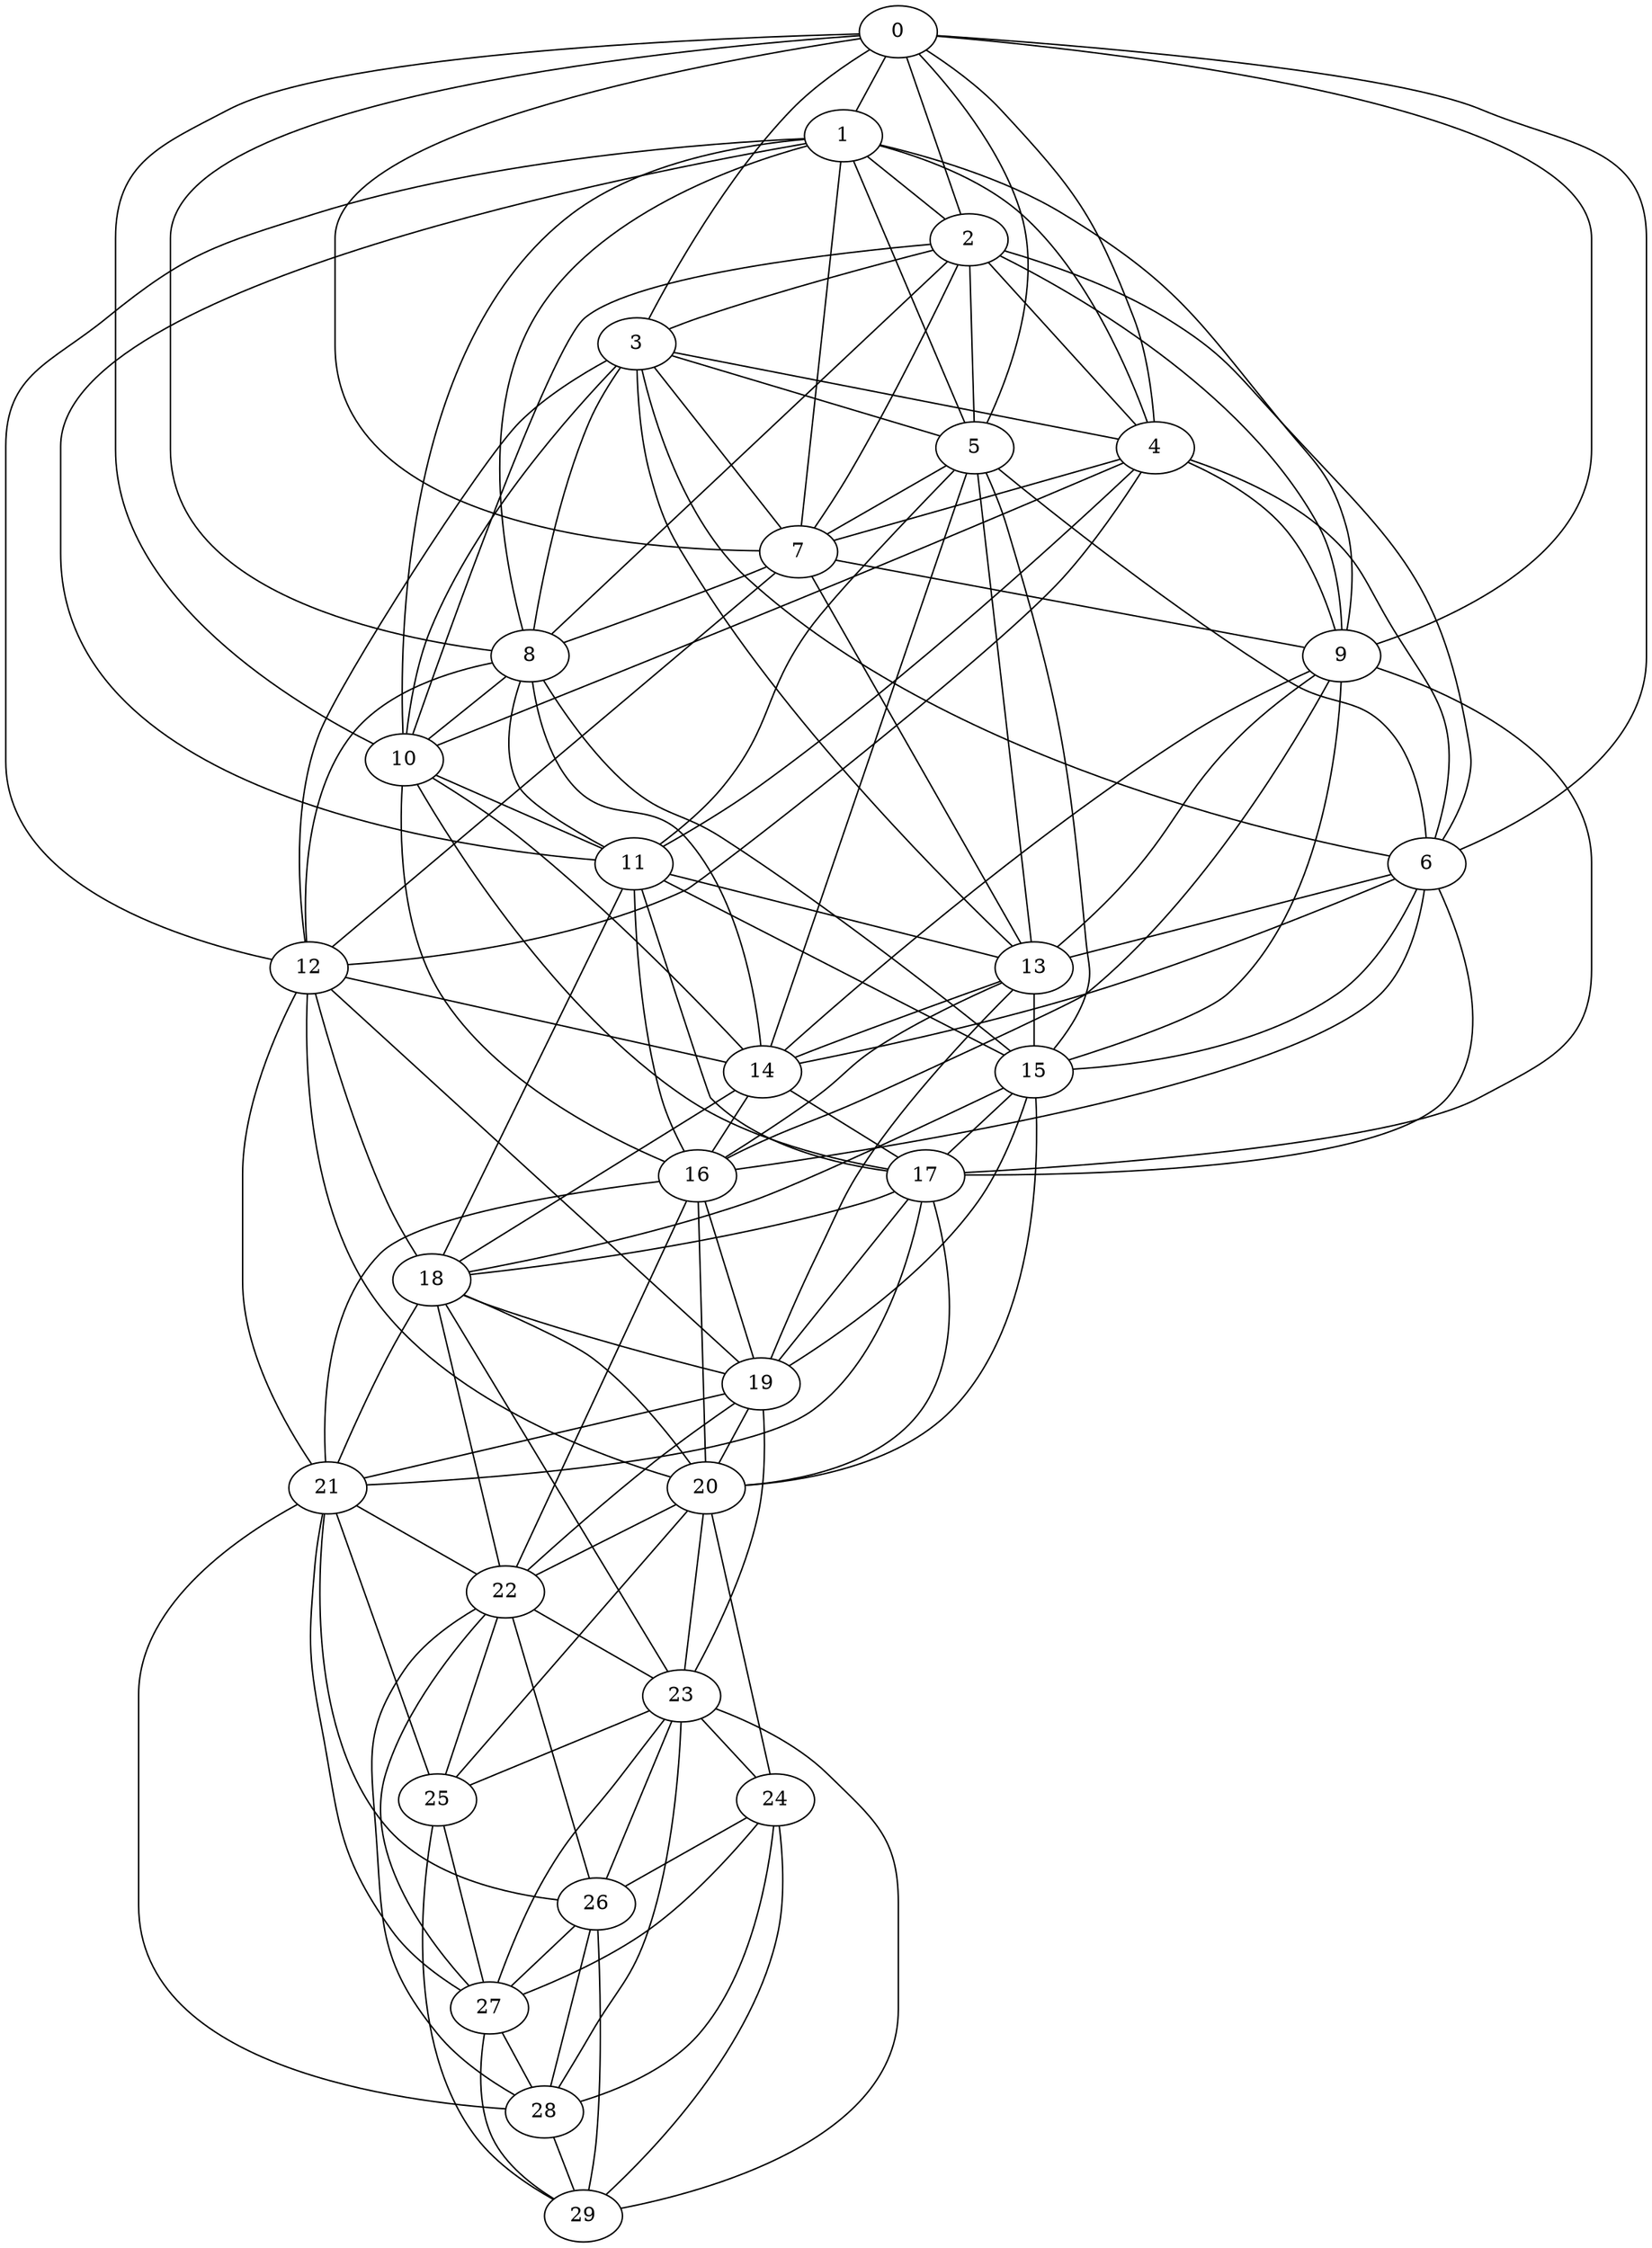 strict graph G {
0;
1;
2;
3;
4;
5;
6;
7;
8;
9;
10;
11;
12;
13;
14;
15;
16;
17;
18;
19;
20;
21;
22;
23;
24;
25;
26;
27;
28;
29;
0 -- 8;
5 -- 7;
23 -- 27;
5 -- 14;
0 -- 7;
7 -- 9;
20 -- 25;
17 -- 18;
1 -- 4;
23 -- 25;
20 -- 24;
21 -- 28;
16 -- 20;
27 -- 28;
13 -- 16;
2 -- 4;
19 -- 22;
5 -- 15;
21 -- 27;
0 -- 9;
2 -- 5;
11 -- 18;
16 -- 22;
9 -- 13;
0 -- 10;
15 -- 19;
7 -- 8;
9 -- 15;
15 -- 17;
3 -- 4;
2 -- 10;
12 -- 20;
10 -- 17;
19 -- 20;
12 -- 19;
28 -- 29;
1 -- 10;
6 -- 17;
2 -- 6;
4 -- 9;
6 -- 16;
25 -- 29;
11 -- 17;
4 -- 12;
8 -- 12;
4 -- 10;
14 -- 16;
8 -- 10;
18 -- 21;
4 -- 7;
23 -- 28;
9 -- 14;
26 -- 28;
2 -- 3;
11 -- 13;
5 -- 6;
3 -- 7;
22 -- 23;
5 -- 11;
23 -- 26;
11 -- 15;
7 -- 13;
24 -- 27;
27 -- 29;
17 -- 20;
1 -- 12;
0 -- 2;
13 -- 19;
1 -- 7;
3 -- 13;
19 -- 23;
18 -- 20;
21 -- 26;
0 -- 4;
3 -- 12;
24 -- 29;
0 -- 1;
10 -- 16;
16 -- 19;
25 -- 27;
17 -- 21;
1 -- 11;
13 -- 14;
2 -- 8;
22 -- 26;
9 -- 17;
10 -- 11;
20 -- 23;
0 -- 5;
6 -- 13;
17 -- 19;
23 -- 29;
26 -- 27;
22 -- 28;
2 -- 9;
3 -- 5;
0 -- 3;
14 -- 17;
11 -- 16;
8 -- 15;
19 -- 21;
12 -- 14;
15 -- 20;
8 -- 11;
23 -- 24;
20 -- 22;
9 -- 16;
4 -- 11;
29 -- 26;
21 -- 22;
22 -- 27;
0 -- 6;
15 -- 18;
21 -- 25;
4 -- 6;
24 -- 26;
5 -- 13;
18 -- 19;
6 -- 14;
3 -- 6;
2 -- 7;
3 -- 8;
3 -- 10;
7 -- 12;
12 -- 18;
18 -- 23;
14 -- 18;
12 -- 21;
1 -- 8;
1 -- 2;
6 -- 15;
10 -- 14;
16 -- 21;
22 -- 25;
18 -- 22;
1 -- 5;
13 -- 15;
1 -- 9;
28 -- 24;
8 -- 14;
}
